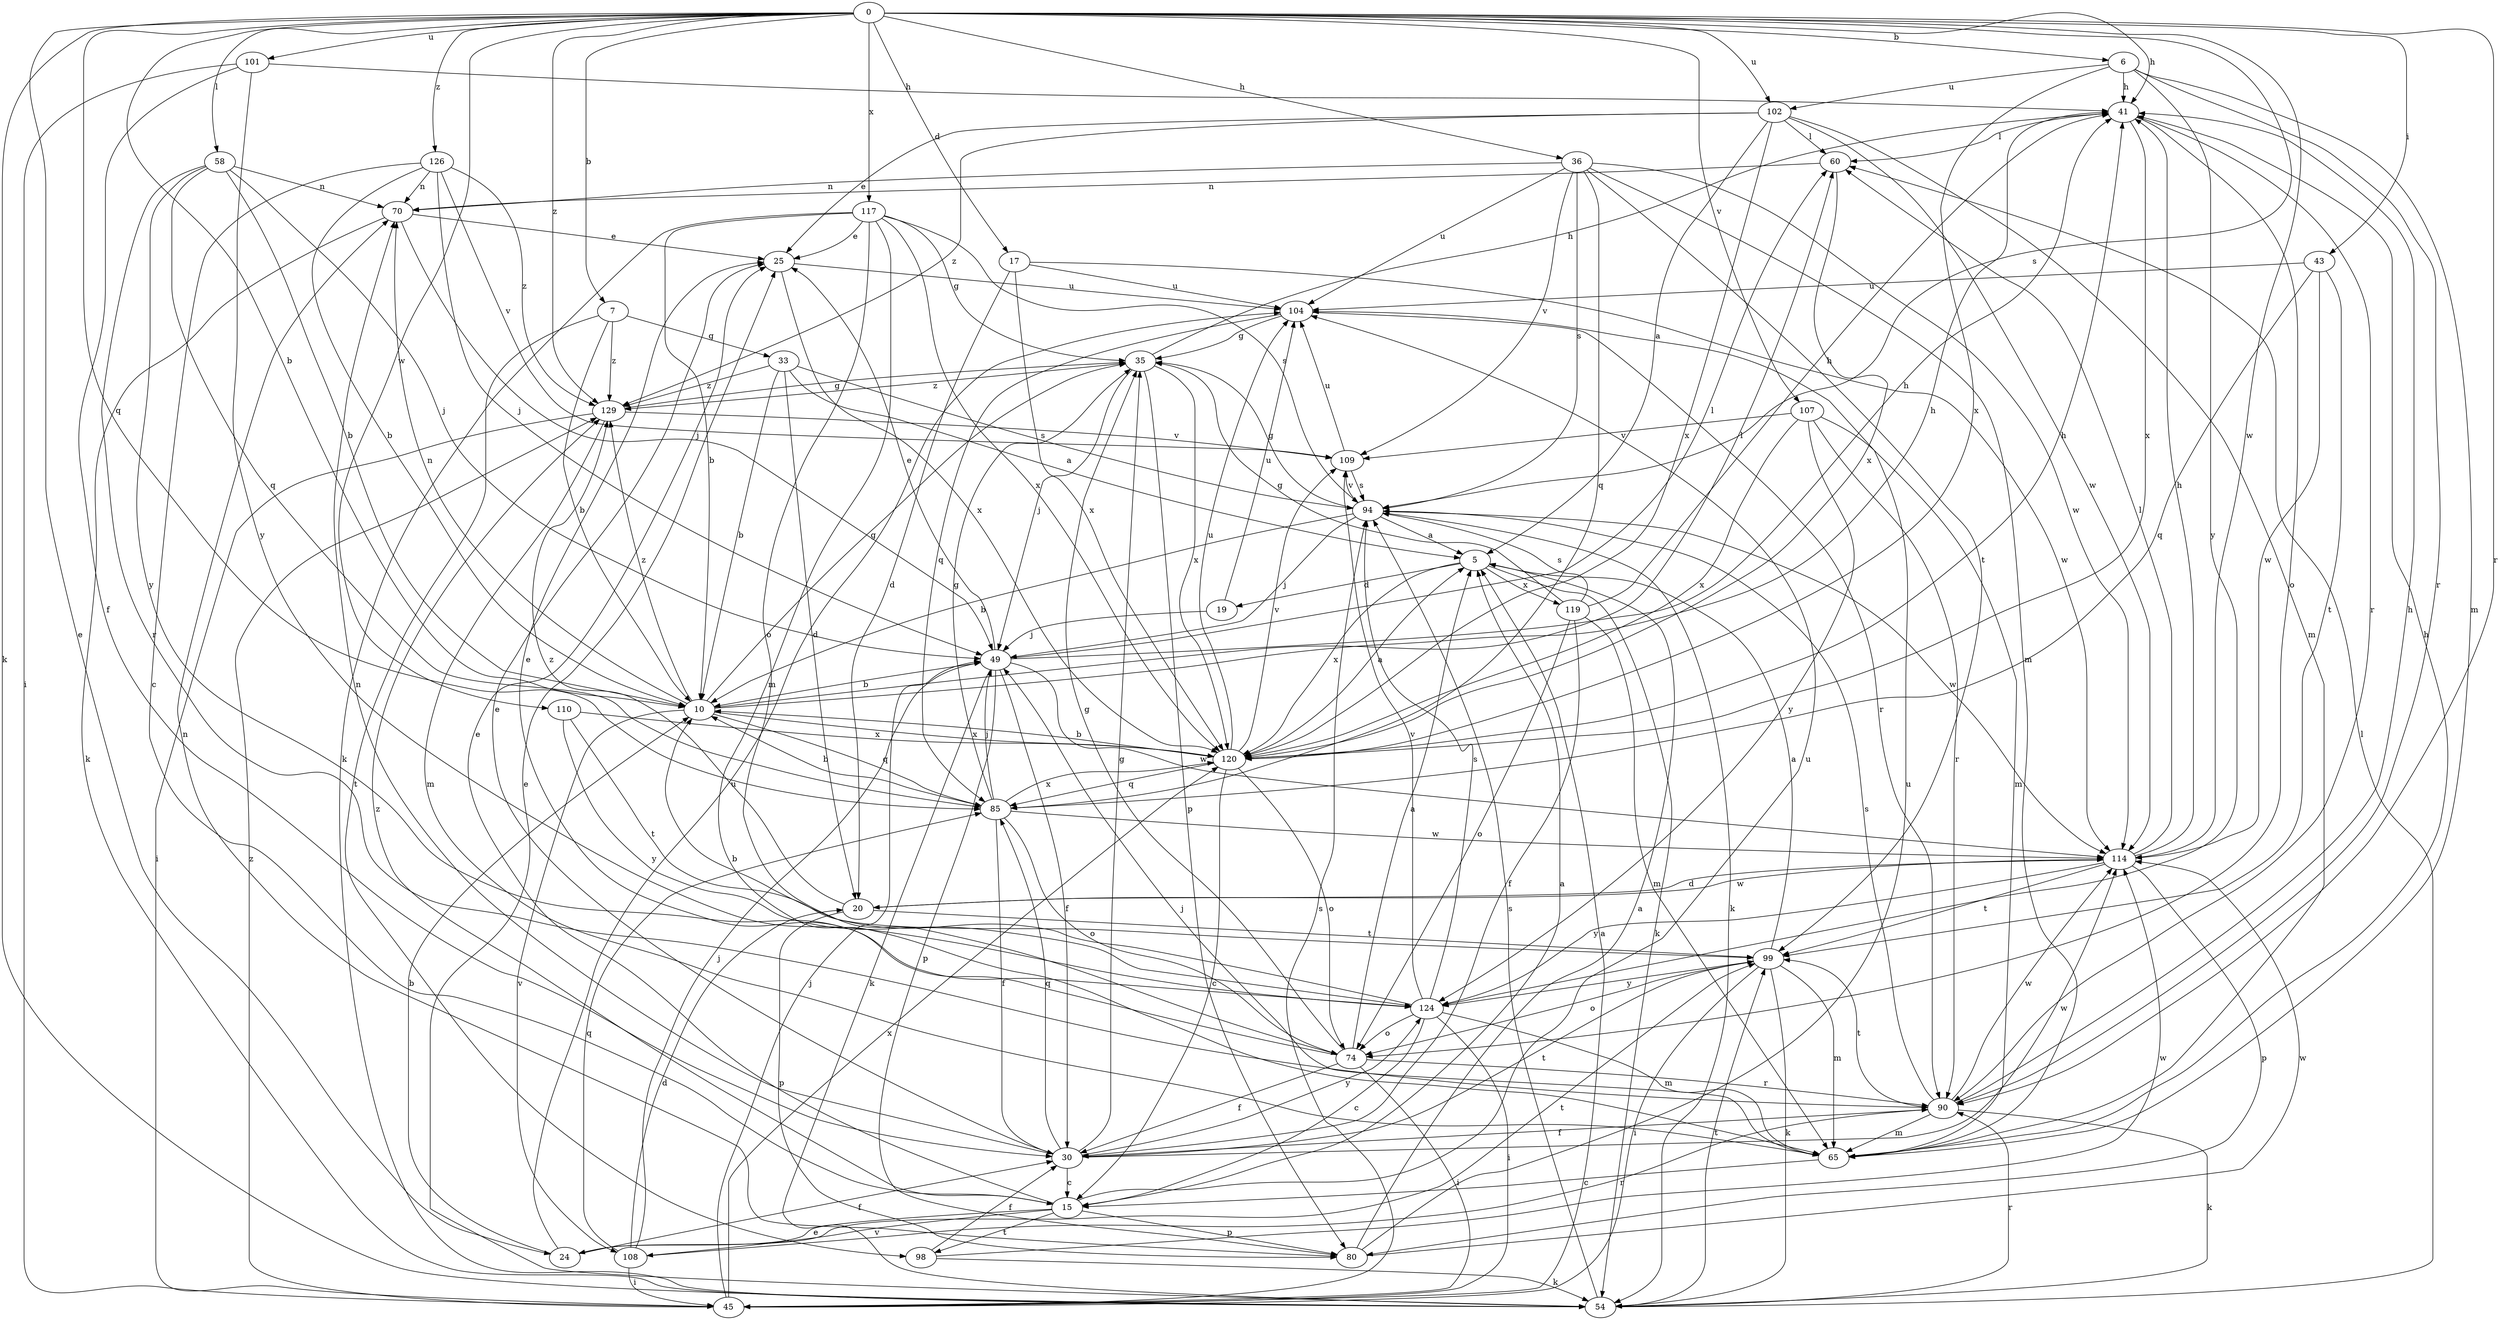 strict digraph  {
0;
5;
6;
7;
10;
15;
17;
19;
20;
24;
25;
30;
33;
35;
36;
41;
43;
45;
49;
54;
58;
60;
65;
70;
74;
80;
85;
90;
94;
98;
99;
101;
102;
104;
107;
108;
109;
110;
114;
117;
119;
120;
124;
126;
129;
0 -> 6  [label=b];
0 -> 7  [label=b];
0 -> 10  [label=b];
0 -> 17  [label=d];
0 -> 24  [label=e];
0 -> 36  [label=h];
0 -> 41  [label=h];
0 -> 43  [label=i];
0 -> 54  [label=k];
0 -> 58  [label=l];
0 -> 85  [label=q];
0 -> 90  [label=r];
0 -> 94  [label=s];
0 -> 101  [label=u];
0 -> 102  [label=u];
0 -> 107  [label=v];
0 -> 110  [label=w];
0 -> 114  [label=w];
0 -> 117  [label=x];
0 -> 126  [label=z];
0 -> 129  [label=z];
5 -> 19  [label=d];
5 -> 54  [label=k];
5 -> 119  [label=x];
5 -> 120  [label=x];
6 -> 41  [label=h];
6 -> 65  [label=m];
6 -> 90  [label=r];
6 -> 102  [label=u];
6 -> 120  [label=x];
6 -> 124  [label=y];
7 -> 10  [label=b];
7 -> 33  [label=g];
7 -> 98  [label=t];
7 -> 129  [label=z];
10 -> 35  [label=g];
10 -> 41  [label=h];
10 -> 60  [label=l];
10 -> 70  [label=n];
10 -> 85  [label=q];
10 -> 108  [label=v];
10 -> 120  [label=x];
10 -> 129  [label=z];
15 -> 5  [label=a];
15 -> 24  [label=e];
15 -> 25  [label=e];
15 -> 80  [label=p];
15 -> 98  [label=t];
15 -> 104  [label=u];
15 -> 108  [label=v];
15 -> 129  [label=z];
17 -> 20  [label=d];
17 -> 104  [label=u];
17 -> 114  [label=w];
17 -> 120  [label=x];
19 -> 49  [label=j];
19 -> 104  [label=u];
20 -> 80  [label=p];
20 -> 99  [label=t];
20 -> 114  [label=w];
20 -> 129  [label=z];
24 -> 10  [label=b];
24 -> 30  [label=f];
24 -> 99  [label=t];
24 -> 104  [label=u];
25 -> 104  [label=u];
25 -> 120  [label=x];
30 -> 15  [label=c];
30 -> 25  [label=e];
30 -> 35  [label=g];
30 -> 70  [label=n];
30 -> 85  [label=q];
30 -> 99  [label=t];
30 -> 114  [label=w];
30 -> 124  [label=y];
33 -> 5  [label=a];
33 -> 10  [label=b];
33 -> 20  [label=d];
33 -> 94  [label=s];
33 -> 129  [label=z];
35 -> 41  [label=h];
35 -> 49  [label=j];
35 -> 80  [label=p];
35 -> 120  [label=x];
35 -> 129  [label=z];
36 -> 65  [label=m];
36 -> 70  [label=n];
36 -> 85  [label=q];
36 -> 94  [label=s];
36 -> 99  [label=t];
36 -> 104  [label=u];
36 -> 109  [label=v];
36 -> 114  [label=w];
41 -> 60  [label=l];
41 -> 74  [label=o];
41 -> 90  [label=r];
41 -> 120  [label=x];
43 -> 85  [label=q];
43 -> 99  [label=t];
43 -> 104  [label=u];
43 -> 114  [label=w];
45 -> 5  [label=a];
45 -> 49  [label=j];
45 -> 94  [label=s];
45 -> 120  [label=x];
45 -> 129  [label=z];
49 -> 10  [label=b];
49 -> 25  [label=e];
49 -> 30  [label=f];
49 -> 41  [label=h];
49 -> 54  [label=k];
49 -> 60  [label=l];
49 -> 80  [label=p];
49 -> 114  [label=w];
54 -> 25  [label=e];
54 -> 60  [label=l];
54 -> 90  [label=r];
54 -> 94  [label=s];
54 -> 99  [label=t];
58 -> 10  [label=b];
58 -> 49  [label=j];
58 -> 70  [label=n];
58 -> 85  [label=q];
58 -> 90  [label=r];
58 -> 124  [label=y];
60 -> 70  [label=n];
60 -> 120  [label=x];
65 -> 15  [label=c];
65 -> 41  [label=h];
65 -> 49  [label=j];
70 -> 25  [label=e];
70 -> 49  [label=j];
70 -> 54  [label=k];
74 -> 5  [label=a];
74 -> 25  [label=e];
74 -> 30  [label=f];
74 -> 35  [label=g];
74 -> 45  [label=i];
74 -> 90  [label=r];
80 -> 5  [label=a];
80 -> 70  [label=n];
80 -> 104  [label=u];
80 -> 114  [label=w];
85 -> 10  [label=b];
85 -> 30  [label=f];
85 -> 35  [label=g];
85 -> 49  [label=j];
85 -> 74  [label=o];
85 -> 114  [label=w];
85 -> 120  [label=x];
90 -> 30  [label=f];
90 -> 41  [label=h];
90 -> 54  [label=k];
90 -> 65  [label=m];
90 -> 94  [label=s];
90 -> 99  [label=t];
90 -> 114  [label=w];
94 -> 5  [label=a];
94 -> 10  [label=b];
94 -> 35  [label=g];
94 -> 49  [label=j];
94 -> 54  [label=k];
94 -> 109  [label=v];
94 -> 114  [label=w];
98 -> 30  [label=f];
98 -> 54  [label=k];
98 -> 114  [label=w];
99 -> 5  [label=a];
99 -> 45  [label=i];
99 -> 54  [label=k];
99 -> 65  [label=m];
99 -> 74  [label=o];
99 -> 124  [label=y];
101 -> 30  [label=f];
101 -> 41  [label=h];
101 -> 45  [label=i];
101 -> 124  [label=y];
102 -> 5  [label=a];
102 -> 25  [label=e];
102 -> 60  [label=l];
102 -> 65  [label=m];
102 -> 114  [label=w];
102 -> 120  [label=x];
102 -> 129  [label=z];
104 -> 35  [label=g];
104 -> 85  [label=q];
104 -> 90  [label=r];
107 -> 65  [label=m];
107 -> 90  [label=r];
107 -> 109  [label=v];
107 -> 120  [label=x];
107 -> 124  [label=y];
108 -> 20  [label=d];
108 -> 45  [label=i];
108 -> 49  [label=j];
108 -> 85  [label=q];
108 -> 90  [label=r];
109 -> 94  [label=s];
109 -> 104  [label=u];
110 -> 99  [label=t];
110 -> 120  [label=x];
110 -> 124  [label=y];
114 -> 20  [label=d];
114 -> 41  [label=h];
114 -> 60  [label=l];
114 -> 80  [label=p];
114 -> 99  [label=t];
114 -> 124  [label=y];
117 -> 10  [label=b];
117 -> 25  [label=e];
117 -> 35  [label=g];
117 -> 54  [label=k];
117 -> 65  [label=m];
117 -> 74  [label=o];
117 -> 94  [label=s];
117 -> 120  [label=x];
119 -> 30  [label=f];
119 -> 35  [label=g];
119 -> 41  [label=h];
119 -> 65  [label=m];
119 -> 74  [label=o];
119 -> 94  [label=s];
120 -> 5  [label=a];
120 -> 10  [label=b];
120 -> 15  [label=c];
120 -> 41  [label=h];
120 -> 74  [label=o];
120 -> 85  [label=q];
120 -> 104  [label=u];
120 -> 109  [label=v];
124 -> 10  [label=b];
124 -> 15  [label=c];
124 -> 45  [label=i];
124 -> 65  [label=m];
124 -> 74  [label=o];
124 -> 94  [label=s];
124 -> 109  [label=v];
126 -> 10  [label=b];
126 -> 15  [label=c];
126 -> 49  [label=j];
126 -> 70  [label=n];
126 -> 109  [label=v];
126 -> 129  [label=z];
129 -> 35  [label=g];
129 -> 45  [label=i];
129 -> 65  [label=m];
129 -> 109  [label=v];
}
